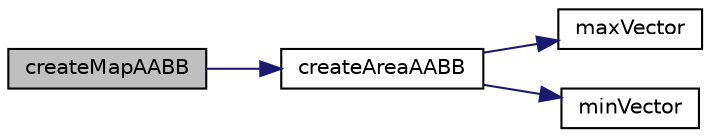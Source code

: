 digraph "createMapAABB"
{
 // LATEX_PDF_SIZE
  edge [fontname="Helvetica",fontsize="10",labelfontname="Helvetica",labelfontsize="10"];
  node [fontname="Helvetica",fontsize="10",shape=record];
  rankdir="LR";
  Node1 [label="createMapAABB",height=0.2,width=0.4,color="black", fillcolor="grey75", style="filled", fontcolor="black",tooltip="Creates a list of AABBs trees for each area in the areaMatrix."];
  Node1 -> Node2 [color="midnightblue",fontsize="10",style="solid",fontname="Helvetica"];
  Node2 [label="createAreaAABB",height=0.2,width=0.4,color="black", fillcolor="white", style="filled",URL="$AABB_8cpp.html#a8673fc5f0b3d4ca8745793df1c907d7e",tooltip="Recursively creates an AABB tree for a single area."];
  Node2 -> Node3 [color="midnightblue",fontsize="10",style="solid",fontname="Helvetica"];
  Node3 [label="maxVector",height=0.2,width=0.4,color="black", fillcolor="white", style="filled",URL="$AABB_8cpp.html#a445c2c3a703ab69e974859af3682b1a5",tooltip="Constructs a maximum vector from two vectors."];
  Node2 -> Node4 [color="midnightblue",fontsize="10",style="solid",fontname="Helvetica"];
  Node4 [label="minVector",height=0.2,width=0.4,color="black", fillcolor="white", style="filled",URL="$AABB_8cpp.html#abc4a6a4eceb21ddd3da0192c2953f865",tooltip="Constructs a minimum vector from two vectors."];
}
